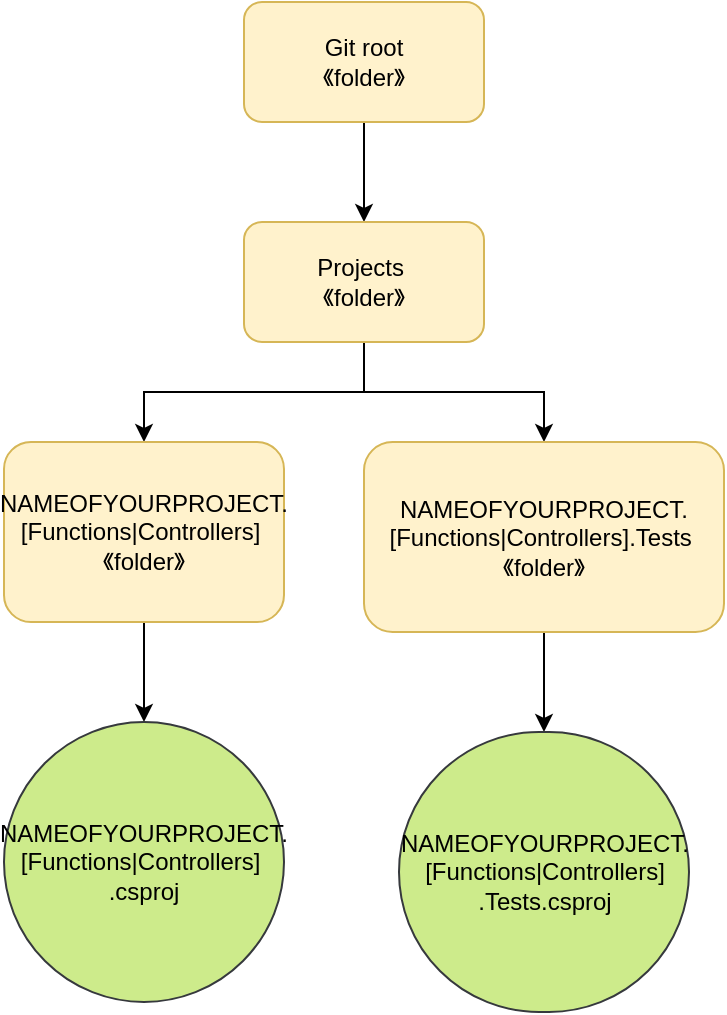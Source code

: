 <mxfile version="14.2.9" type="github">
  <diagram id="prtHgNgQTEPvFCAcTncT" name="Page-1">
    <mxGraphModel dx="546" dy="533" grid="1" gridSize="10" guides="1" tooltips="1" connect="1" arrows="1" fold="1" page="1" pageScale="1" pageWidth="827" pageHeight="1169" background="#ffffff" math="0" shadow="0">
      <root>
        <mxCell id="0" />
        <mxCell id="1" parent="0" />
        <mxCell id="NEZ7RZ7i4HVP9aI7dhXX-5" style="edgeStyle=orthogonalEdgeStyle;rounded=0;orthogonalLoop=1;jettySize=auto;html=1;noEdgeStyle=1;orthogonal=1;" edge="1" parent="1" source="NEZ7RZ7i4HVP9aI7dhXX-1" target="NEZ7RZ7i4HVP9aI7dhXX-3">
          <mxGeometry relative="1" as="geometry" />
        </mxCell>
        <mxCell id="NEZ7RZ7i4HVP9aI7dhXX-1" value="Git root &lt;br&gt;《folder》" style="rounded=1;whiteSpace=wrap;html=1;fillColor=#fff2cc;strokeColor=#d6b656;" vertex="1" parent="1">
          <mxGeometry x="130" width="120" height="60" as="geometry" />
        </mxCell>
        <mxCell id="NEZ7RZ7i4HVP9aI7dhXX-7" value="" style="edgeStyle=orthogonalEdgeStyle;rounded=0;orthogonalLoop=1;jettySize=auto;html=1;" edge="1" parent="1" source="NEZ7RZ7i4HVP9aI7dhXX-3" target="NEZ7RZ7i4HVP9aI7dhXX-4">
          <mxGeometry relative="1" as="geometry" />
        </mxCell>
        <mxCell id="NEZ7RZ7i4HVP9aI7dhXX-9" style="edgeStyle=orthogonalEdgeStyle;rounded=0;orthogonalLoop=1;jettySize=auto;html=1;entryX=0.5;entryY=0;entryDx=0;entryDy=0;" edge="1" parent="1" source="NEZ7RZ7i4HVP9aI7dhXX-3" target="NEZ7RZ7i4HVP9aI7dhXX-8">
          <mxGeometry relative="1" as="geometry" />
        </mxCell>
        <mxCell id="NEZ7RZ7i4HVP9aI7dhXX-3" value="Projects&amp;nbsp;&lt;br&gt;《folder》" style="rounded=1;whiteSpace=wrap;html=1;fillColor=#fff2cc;strokeColor=#d6b656;" vertex="1" parent="1">
          <mxGeometry x="130" y="110" width="120" height="60" as="geometry" />
        </mxCell>
        <mxCell id="NEZ7RZ7i4HVP9aI7dhXX-11" style="edgeStyle=orthogonalEdgeStyle;rounded=0;orthogonalLoop=1;jettySize=auto;html=1;" edge="1" parent="1" source="NEZ7RZ7i4HVP9aI7dhXX-4" target="NEZ7RZ7i4HVP9aI7dhXX-10">
          <mxGeometry relative="1" as="geometry" />
        </mxCell>
        <mxCell id="NEZ7RZ7i4HVP9aI7dhXX-4" value="NAMEOFYOURPROJECT.[Functions|Controllers]&amp;nbsp;&lt;br&gt;《folder》" style="rounded=1;whiteSpace=wrap;html=1;fillColor=#fff2cc;strokeColor=#d6b656;" vertex="1" parent="1">
          <mxGeometry x="10" y="220" width="140" height="90" as="geometry" />
        </mxCell>
        <mxCell id="NEZ7RZ7i4HVP9aI7dhXX-15" style="edgeStyle=orthogonalEdgeStyle;rounded=0;orthogonalLoop=1;jettySize=auto;html=1;entryX=0.5;entryY=0;entryDx=0;entryDy=0;" edge="1" parent="1" source="NEZ7RZ7i4HVP9aI7dhXX-8" target="NEZ7RZ7i4HVP9aI7dhXX-12">
          <mxGeometry relative="1" as="geometry" />
        </mxCell>
        <mxCell id="NEZ7RZ7i4HVP9aI7dhXX-8" value="NAMEOFYOURPROJECT.[Functions|Controllers].Tests&amp;nbsp;&lt;br&gt;《folder》" style="rounded=1;whiteSpace=wrap;html=1;fillColor=#fff2cc;strokeColor=#d6b656;treeMoving=0;deletable=0;treeFolding=0;comic=0;autosize=0;" vertex="1" parent="1">
          <mxGeometry x="190" y="220" width="180" height="95" as="geometry" />
        </mxCell>
        <mxCell id="NEZ7RZ7i4HVP9aI7dhXX-10" value="NAMEOFYOURPROJECT.[Functions|Controllers]&amp;nbsp;&lt;br&gt;.csproj" style="rounded=1;whiteSpace=wrap;html=1;fillColor=#cdeb8b;strokeColor=#36393d;arcSize=50;" vertex="1" parent="1">
          <mxGeometry x="10" y="360" width="140" height="140" as="geometry" />
        </mxCell>
        <mxCell id="NEZ7RZ7i4HVP9aI7dhXX-12" value="NAMEOFYOURPROJECT.[Functions|Controllers]&lt;br&gt;.Tests.csproj" style="rounded=1;whiteSpace=wrap;html=1;fillColor=#cdeb8b;strokeColor=#36393d;treeMoving=0;deletable=0;treeFolding=0;comic=0;autosize=0;arcSize=50;" vertex="1" parent="1">
          <mxGeometry x="207.5" y="365" width="145" height="140" as="geometry" />
        </mxCell>
      </root>
    </mxGraphModel>
  </diagram>
</mxfile>
